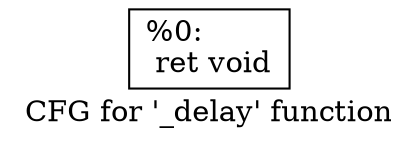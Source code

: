 digraph "CFG for '_delay' function" {
	label="CFG for '_delay' function";

	Node0xb1b128 [shape=record,label="{%0:\l  ret void\l}"];
}
